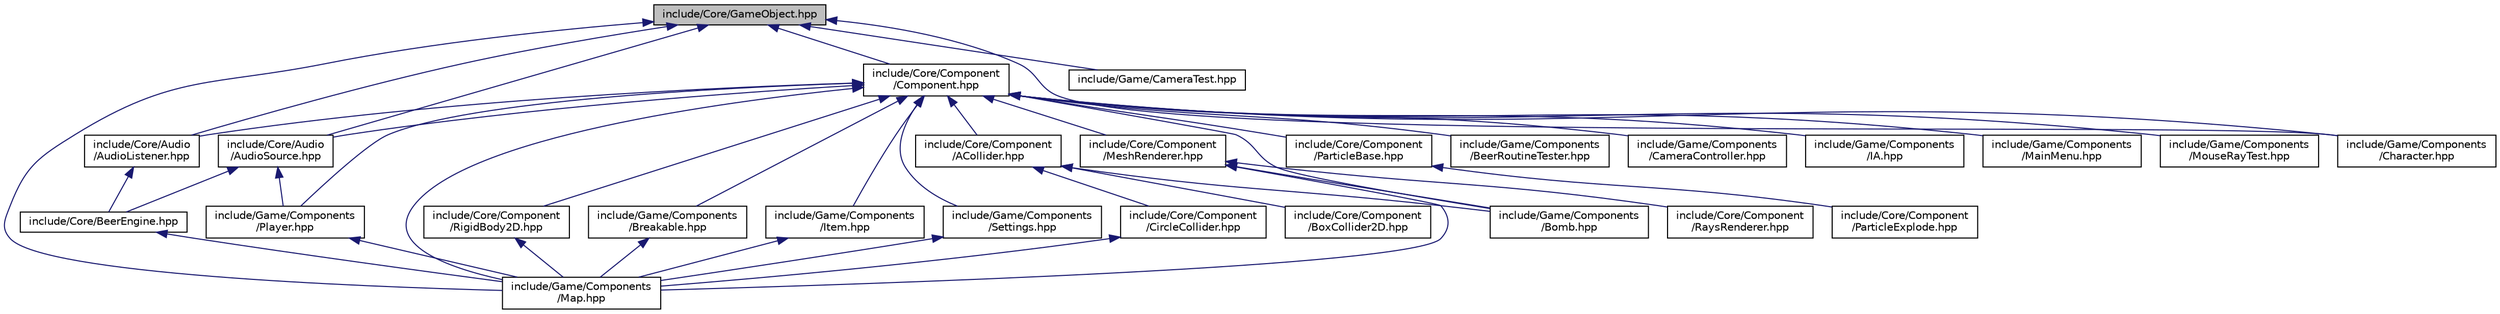 digraph "include/Core/GameObject.hpp"
{
  edge [fontname="Helvetica",fontsize="10",labelfontname="Helvetica",labelfontsize="10"];
  node [fontname="Helvetica",fontsize="10",shape=record];
  Node34 [label="include/Core/GameObject.hpp",height=0.2,width=0.4,color="black", fillcolor="grey75", style="filled", fontcolor="black"];
  Node34 -> Node35 [dir="back",color="midnightblue",fontsize="10",style="solid"];
  Node35 [label="include/Core/Audio\l/AudioListener.hpp",height=0.2,width=0.4,color="black", fillcolor="white", style="filled",URL="$_audio_listener_8hpp.html"];
  Node35 -> Node36 [dir="back",color="midnightblue",fontsize="10",style="solid"];
  Node36 [label="include/Core/BeerEngine.hpp",height=0.2,width=0.4,color="black", fillcolor="white", style="filled",URL="$_beer_engine_8hpp.html"];
  Node36 -> Node37 [dir="back",color="midnightblue",fontsize="10",style="solid"];
  Node37 [label="include/Game/Components\l/Map.hpp",height=0.2,width=0.4,color="black", fillcolor="white", style="filled",URL="$_map_8hpp.html"];
  Node34 -> Node38 [dir="back",color="midnightblue",fontsize="10",style="solid"];
  Node38 [label="include/Core/Audio\l/AudioSource.hpp",height=0.2,width=0.4,color="black", fillcolor="white", style="filled",URL="$_audio_source_8hpp.html"];
  Node38 -> Node36 [dir="back",color="midnightblue",fontsize="10",style="solid"];
  Node38 -> Node39 [dir="back",color="midnightblue",fontsize="10",style="solid"];
  Node39 [label="include/Game/Components\l/Player.hpp",height=0.2,width=0.4,color="black", fillcolor="white", style="filled",URL="$_player_8hpp.html"];
  Node39 -> Node37 [dir="back",color="midnightblue",fontsize="10",style="solid"];
  Node34 -> Node40 [dir="back",color="midnightblue",fontsize="10",style="solid"];
  Node40 [label="include/Core/Component\l/Component.hpp",height=0.2,width=0.4,color="black", fillcolor="white", style="filled",URL="$_component_8hpp.html"];
  Node40 -> Node35 [dir="back",color="midnightblue",fontsize="10",style="solid"];
  Node40 -> Node38 [dir="back",color="midnightblue",fontsize="10",style="solid"];
  Node40 -> Node41 [dir="back",color="midnightblue",fontsize="10",style="solid"];
  Node41 [label="include/Core/Component\l/ACollider.hpp",height=0.2,width=0.4,color="black", fillcolor="white", style="filled",URL="$_a_collider_8hpp.html"];
  Node41 -> Node42 [dir="back",color="midnightblue",fontsize="10",style="solid"];
  Node42 [label="include/Core/Component\l/BoxCollider2D.hpp",height=0.2,width=0.4,color="black", fillcolor="white", style="filled",URL="$_box_collider2_d_8hpp.html"];
  Node41 -> Node43 [dir="back",color="midnightblue",fontsize="10",style="solid"];
  Node43 [label="include/Core/Component\l/CircleCollider.hpp",height=0.2,width=0.4,color="black", fillcolor="white", style="filled",URL="$_circle_collider_8hpp.html"];
  Node43 -> Node37 [dir="back",color="midnightblue",fontsize="10",style="solid"];
  Node41 -> Node44 [dir="back",color="midnightblue",fontsize="10",style="solid"];
  Node44 [label="include/Game/Components\l/Bomb.hpp",height=0.2,width=0.4,color="black", fillcolor="white", style="filled",URL="$_bomb_8hpp.html"];
  Node40 -> Node45 [dir="back",color="midnightblue",fontsize="10",style="solid"];
  Node45 [label="include/Core/Component\l/MeshRenderer.hpp",height=0.2,width=0.4,color="black", fillcolor="white", style="filled",URL="$_mesh_renderer_8hpp.html"];
  Node45 -> Node46 [dir="back",color="midnightblue",fontsize="10",style="solid"];
  Node46 [label="include/Core/Component\l/RaysRenderer.hpp",height=0.2,width=0.4,color="black", fillcolor="white", style="filled",URL="$_rays_renderer_8hpp.html"];
  Node45 -> Node44 [dir="back",color="midnightblue",fontsize="10",style="solid"];
  Node45 -> Node37 [dir="back",color="midnightblue",fontsize="10",style="solid"];
  Node40 -> Node47 [dir="back",color="midnightblue",fontsize="10",style="solid"];
  Node47 [label="include/Core/Component\l/ParticleBase.hpp",height=0.2,width=0.4,color="black", fillcolor="white", style="filled",URL="$_particle_base_8hpp.html"];
  Node47 -> Node48 [dir="back",color="midnightblue",fontsize="10",style="solid"];
  Node48 [label="include/Core/Component\l/ParticleExplode.hpp",height=0.2,width=0.4,color="black", fillcolor="white", style="filled",URL="$_particle_explode_8hpp.html"];
  Node40 -> Node49 [dir="back",color="midnightblue",fontsize="10",style="solid"];
  Node49 [label="include/Core/Component\l/RigidBody2D.hpp",height=0.2,width=0.4,color="black", fillcolor="white", style="filled",URL="$_rigid_body2_d_8hpp.html"];
  Node49 -> Node37 [dir="back",color="midnightblue",fontsize="10",style="solid"];
  Node40 -> Node50 [dir="back",color="midnightblue",fontsize="10",style="solid"];
  Node50 [label="include/Game/Components\l/BeerRoutineTester.hpp",height=0.2,width=0.4,color="black", fillcolor="white", style="filled",URL="$_beer_routine_tester_8hpp.html"];
  Node40 -> Node44 [dir="back",color="midnightblue",fontsize="10",style="solid"];
  Node40 -> Node51 [dir="back",color="midnightblue",fontsize="10",style="solid"];
  Node51 [label="include/Game/Components\l/Breakable.hpp",height=0.2,width=0.4,color="black", fillcolor="white", style="filled",URL="$_breakable_8hpp.html"];
  Node51 -> Node37 [dir="back",color="midnightblue",fontsize="10",style="solid"];
  Node40 -> Node52 [dir="back",color="midnightblue",fontsize="10",style="solid"];
  Node52 [label="include/Game/Components\l/CameraController.hpp",height=0.2,width=0.4,color="black", fillcolor="white", style="filled",URL="$_camera_controller_8hpp.html"];
  Node40 -> Node53 [dir="back",color="midnightblue",fontsize="10",style="solid"];
  Node53 [label="include/Game/Components\l/Character.hpp",height=0.2,width=0.4,color="black", fillcolor="white", style="filled",URL="$_character_8hpp.html"];
  Node40 -> Node54 [dir="back",color="midnightblue",fontsize="10",style="solid"];
  Node54 [label="include/Game/Components\l/IA.hpp",height=0.2,width=0.4,color="black", fillcolor="white", style="filled",URL="$_i_a_8hpp.html"];
  Node40 -> Node55 [dir="back",color="midnightblue",fontsize="10",style="solid"];
  Node55 [label="include/Game/Components\l/Item.hpp",height=0.2,width=0.4,color="black", fillcolor="white", style="filled",URL="$_item_8hpp.html"];
  Node55 -> Node37 [dir="back",color="midnightblue",fontsize="10",style="solid"];
  Node40 -> Node56 [dir="back",color="midnightblue",fontsize="10",style="solid"];
  Node56 [label="include/Game/Components\l/MainMenu.hpp",height=0.2,width=0.4,color="black", fillcolor="white", style="filled",URL="$_main_menu_8hpp.html"];
  Node40 -> Node37 [dir="back",color="midnightblue",fontsize="10",style="solid"];
  Node40 -> Node57 [dir="back",color="midnightblue",fontsize="10",style="solid"];
  Node57 [label="include/Game/Components\l/MouseRayTest.hpp",height=0.2,width=0.4,color="black", fillcolor="white", style="filled",URL="$_mouse_ray_test_8hpp.html"];
  Node40 -> Node39 [dir="back",color="midnightblue",fontsize="10",style="solid"];
  Node40 -> Node58 [dir="back",color="midnightblue",fontsize="10",style="solid"];
  Node58 [label="include/Game/Components\l/Settings.hpp",height=0.2,width=0.4,color="black", fillcolor="white", style="filled",URL="$_settings_8hpp.html"];
  Node58 -> Node37 [dir="back",color="midnightblue",fontsize="10",style="solid"];
  Node34 -> Node59 [dir="back",color="midnightblue",fontsize="10",style="solid"];
  Node59 [label="include/Game/CameraTest.hpp",height=0.2,width=0.4,color="black", fillcolor="white", style="filled",URL="$_camera_test_8hpp.html"];
  Node34 -> Node53 [dir="back",color="midnightblue",fontsize="10",style="solid"];
  Node34 -> Node37 [dir="back",color="midnightblue",fontsize="10",style="solid"];
}
